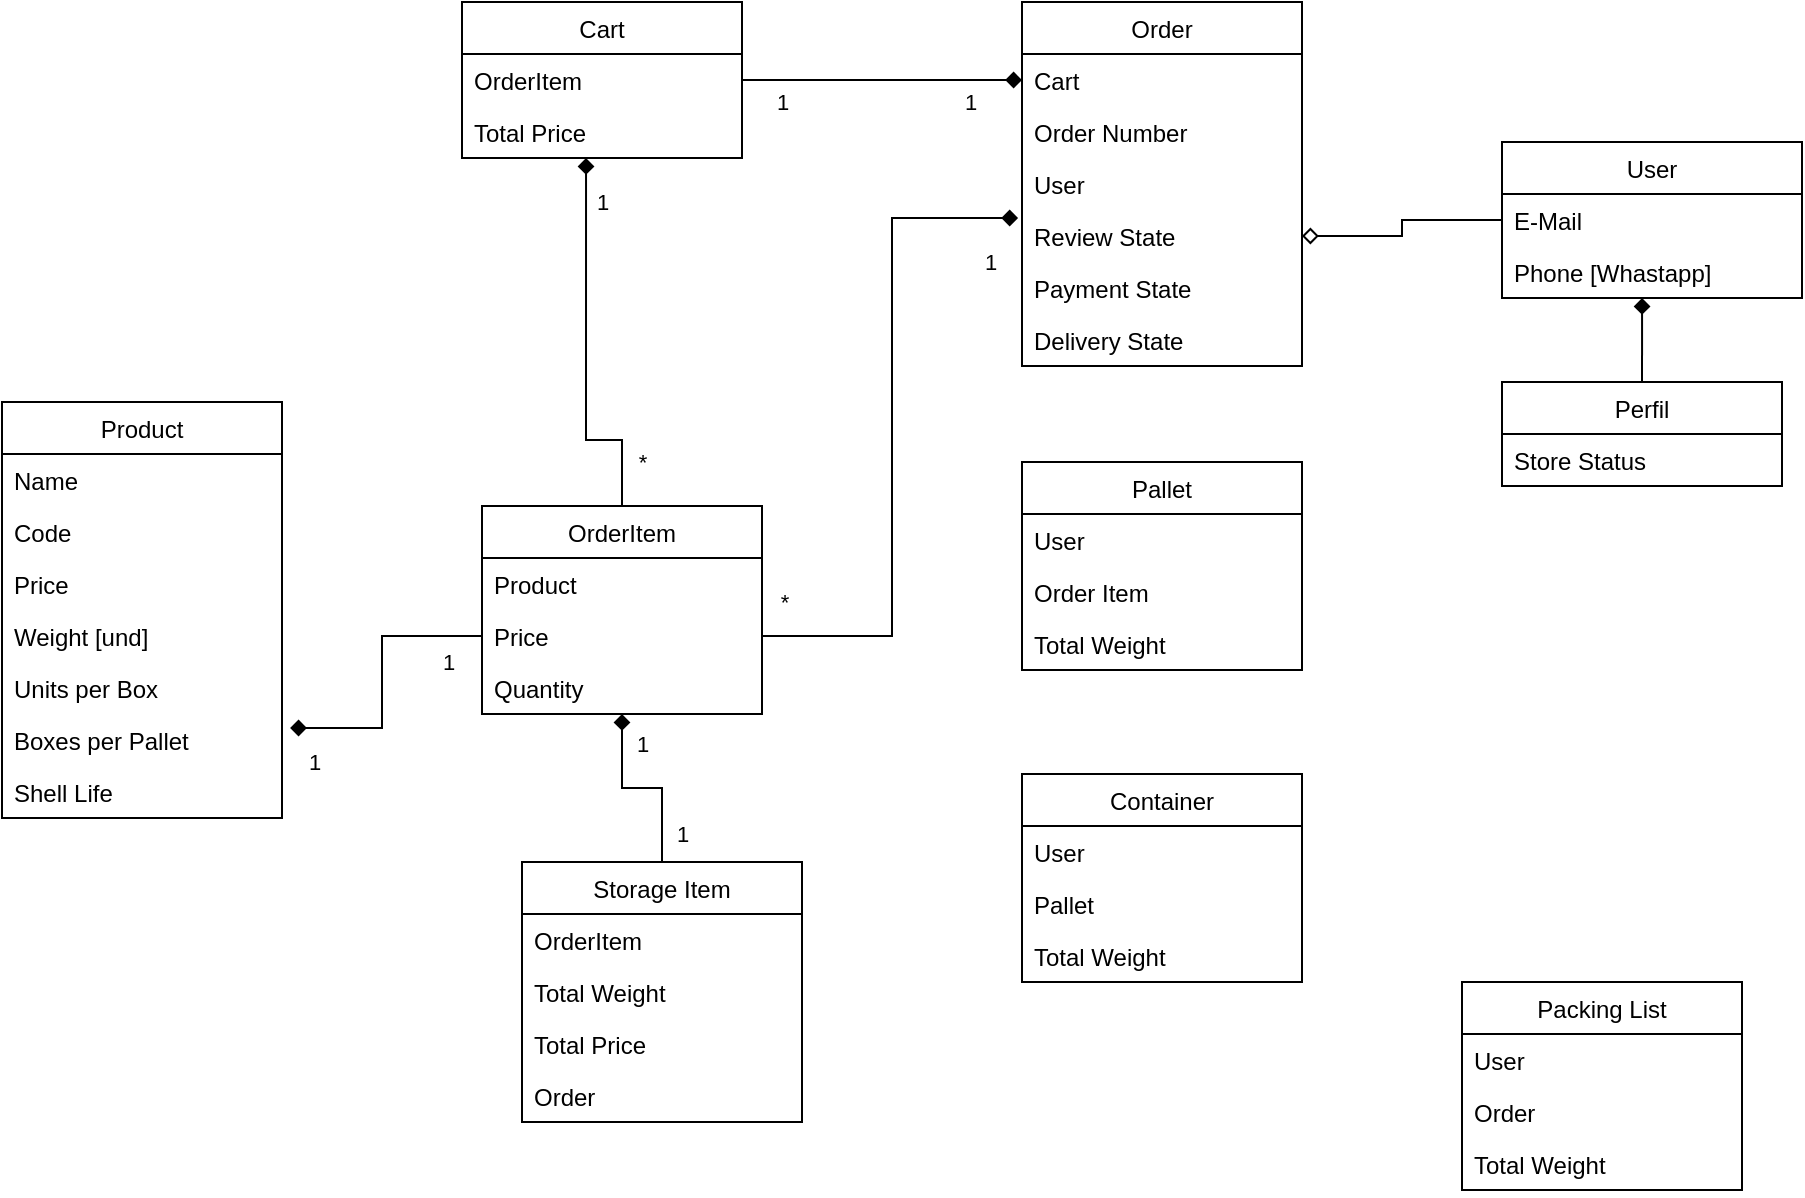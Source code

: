 <mxfile version="15.6.8" type="github">
  <diagram id="cdeWegI2rHCqs-vMcGuI" name="Page-1">
    <mxGraphModel dx="1196" dy="660" grid="1" gridSize="10" guides="1" tooltips="1" connect="1" arrows="1" fold="1" page="1" pageScale="1" pageWidth="850" pageHeight="1100" math="0" shadow="0">
      <root>
        <mxCell id="0" />
        <mxCell id="1" parent="0" />
        <mxCell id="ufk87gchy8EaRJGP1gYz-62" value="Product" style="swimlane;fontStyle=0;childLayout=stackLayout;horizontal=1;startSize=26;fillColor=none;horizontalStack=0;resizeParent=1;resizeParentMax=0;resizeLast=0;collapsible=1;marginBottom=0;" parent="1" vertex="1">
          <mxGeometry x="-70" y="210" width="140" height="208" as="geometry" />
        </mxCell>
        <mxCell id="ufk87gchy8EaRJGP1gYz-67" value="Name" style="text;strokeColor=none;fillColor=none;align=left;verticalAlign=top;spacingLeft=4;spacingRight=4;overflow=hidden;rotatable=0;points=[[0,0.5],[1,0.5]];portConstraint=eastwest;" parent="ufk87gchy8EaRJGP1gYz-62" vertex="1">
          <mxGeometry y="26" width="140" height="26" as="geometry" />
        </mxCell>
        <mxCell id="ufk87gchy8EaRJGP1gYz-63" value="Code" style="text;strokeColor=none;fillColor=none;align=left;verticalAlign=top;spacingLeft=4;spacingRight=4;overflow=hidden;rotatable=0;points=[[0,0.5],[1,0.5]];portConstraint=eastwest;" parent="ufk87gchy8EaRJGP1gYz-62" vertex="1">
          <mxGeometry y="52" width="140" height="26" as="geometry" />
        </mxCell>
        <mxCell id="ufk87gchy8EaRJGP1gYz-68" value="Price" style="text;strokeColor=none;fillColor=none;align=left;verticalAlign=top;spacingLeft=4;spacingRight=4;overflow=hidden;rotatable=0;points=[[0,0.5],[1,0.5]];portConstraint=eastwest;" parent="ufk87gchy8EaRJGP1gYz-62" vertex="1">
          <mxGeometry y="78" width="140" height="26" as="geometry" />
        </mxCell>
        <mxCell id="ufk87gchy8EaRJGP1gYz-64" value="Weight [und]" style="text;strokeColor=none;fillColor=none;align=left;verticalAlign=top;spacingLeft=4;spacingRight=4;overflow=hidden;rotatable=0;points=[[0,0.5],[1,0.5]];portConstraint=eastwest;" parent="ufk87gchy8EaRJGP1gYz-62" vertex="1">
          <mxGeometry y="104" width="140" height="26" as="geometry" />
        </mxCell>
        <object label="Units per Box&#xa;" placeholders="1" adafds="Price&#xa;" id="ufk87gchy8EaRJGP1gYz-65">
          <mxCell style="text;strokeColor=none;fillColor=none;align=left;verticalAlign=top;spacingLeft=4;spacingRight=4;overflow=hidden;rotatable=0;points=[[0,0.5],[1,0.5]];portConstraint=eastwest;" parent="ufk87gchy8EaRJGP1gYz-62" vertex="1">
            <mxGeometry y="130" width="140" height="26" as="geometry" />
          </mxCell>
        </object>
        <mxCell id="ufk87gchy8EaRJGP1gYz-72" value="Boxes per Pallet" style="text;strokeColor=none;fillColor=none;align=left;verticalAlign=top;spacingLeft=4;spacingRight=4;overflow=hidden;rotatable=0;points=[[0,0.5],[1,0.5]];portConstraint=eastwest;" parent="ufk87gchy8EaRJGP1gYz-62" vertex="1">
          <mxGeometry y="156" width="140" height="26" as="geometry" />
        </mxCell>
        <mxCell id="ufk87gchy8EaRJGP1gYz-71" value="Shell Life" style="text;strokeColor=none;fillColor=none;align=left;verticalAlign=top;spacingLeft=4;spacingRight=4;overflow=hidden;rotatable=0;points=[[0,0.5],[1,0.5]];portConstraint=eastwest;" parent="ufk87gchy8EaRJGP1gYz-62" vertex="1">
          <mxGeometry y="182" width="140" height="26" as="geometry" />
        </mxCell>
        <mxCell id="3pQK_MFG4ia8OerURwKQ-3" style="edgeStyle=orthogonalEdgeStyle;rounded=0;orthogonalLoop=1;jettySize=auto;html=1;exitX=1;exitY=0.5;exitDx=0;exitDy=0;endArrow=diamond;endFill=1;" edge="1" parent="1" source="ufk87gchy8EaRJGP1gYz-73" target="ufk87gchy8EaRJGP1gYz-106">
          <mxGeometry relative="1" as="geometry" />
        </mxCell>
        <mxCell id="3pQK_MFG4ia8OerURwKQ-13" value="1" style="edgeLabel;html=1;align=center;verticalAlign=middle;resizable=0;points=[];" vertex="1" connectable="0" parent="3pQK_MFG4ia8OerURwKQ-3">
          <mxGeometry x="0.627" y="-4" relative="1" as="geometry">
            <mxPoint y="7" as="offset" />
          </mxGeometry>
        </mxCell>
        <mxCell id="3pQK_MFG4ia8OerURwKQ-14" value="1" style="edgeLabel;html=1;align=center;verticalAlign=middle;resizable=0;points=[];" vertex="1" connectable="0" parent="3pQK_MFG4ia8OerURwKQ-3">
          <mxGeometry x="-0.773" y="-3" relative="1" as="geometry">
            <mxPoint x="4" y="8" as="offset" />
          </mxGeometry>
        </mxCell>
        <mxCell id="ufk87gchy8EaRJGP1gYz-73" value="Cart" style="swimlane;fontStyle=0;childLayout=stackLayout;horizontal=1;startSize=26;fillColor=none;horizontalStack=0;resizeParent=1;resizeParentMax=0;resizeLast=0;collapsible=1;marginBottom=0;" parent="1" vertex="1">
          <mxGeometry x="160" y="10" width="140" height="78" as="geometry" />
        </mxCell>
        <mxCell id="ufk87gchy8EaRJGP1gYz-74" value="OrderItem" style="text;strokeColor=none;fillColor=none;align=left;verticalAlign=top;spacingLeft=4;spacingRight=4;overflow=hidden;rotatable=0;points=[[0,0.5],[1,0.5]];portConstraint=eastwest;" parent="ufk87gchy8EaRJGP1gYz-73" vertex="1">
          <mxGeometry y="26" width="140" height="26" as="geometry" />
        </mxCell>
        <mxCell id="ufk87gchy8EaRJGP1gYz-76" value="Total Price" style="text;strokeColor=none;fillColor=none;align=left;verticalAlign=top;spacingLeft=4;spacingRight=4;overflow=hidden;rotatable=0;points=[[0,0.5],[1,0.5]];portConstraint=eastwest;" parent="ufk87gchy8EaRJGP1gYz-73" vertex="1">
          <mxGeometry y="52" width="140" height="26" as="geometry" />
        </mxCell>
        <mxCell id="YTnr2HPFLdlH_D2PQjZW-26" style="edgeStyle=orthogonalEdgeStyle;rounded=0;orthogonalLoop=1;jettySize=auto;html=1;entryX=0.5;entryY=0;entryDx=0;entryDy=0;startArrow=diamond;startFill=1;endArrow=none;endFill=0;strokeColor=default;" parent="1" source="ufk87gchy8EaRJGP1gYz-81" target="ufk87gchy8EaRJGP1gYz-129" edge="1">
          <mxGeometry relative="1" as="geometry" />
        </mxCell>
        <mxCell id="YTnr2HPFLdlH_D2PQjZW-28" value="1" style="edgeLabel;html=1;align=center;verticalAlign=middle;resizable=0;points=[];" parent="YTnr2HPFLdlH_D2PQjZW-26" vertex="1" connectable="0">
          <mxGeometry x="-0.782" y="2" relative="1" as="geometry">
            <mxPoint x="8" y="5" as="offset" />
          </mxGeometry>
        </mxCell>
        <mxCell id="YTnr2HPFLdlH_D2PQjZW-29" value="1" style="edgeLabel;html=1;align=center;verticalAlign=middle;resizable=0;points=[];" parent="YTnr2HPFLdlH_D2PQjZW-26" vertex="1" connectable="0">
          <mxGeometry x="0.703" y="1" relative="1" as="geometry">
            <mxPoint x="9" as="offset" />
          </mxGeometry>
        </mxCell>
        <mxCell id="3pQK_MFG4ia8OerURwKQ-6" style="edgeStyle=orthogonalEdgeStyle;rounded=0;orthogonalLoop=1;jettySize=auto;html=1;exitX=0.5;exitY=0;exitDx=0;exitDy=0;entryX=0.443;entryY=1;entryDx=0;entryDy=0;entryPerimeter=0;endArrow=diamond;endFill=1;" edge="1" parent="1" source="ufk87gchy8EaRJGP1gYz-81" target="ufk87gchy8EaRJGP1gYz-76">
          <mxGeometry relative="1" as="geometry">
            <Array as="points">
              <mxPoint x="240" y="229" />
              <mxPoint x="222" y="229" />
            </Array>
          </mxGeometry>
        </mxCell>
        <mxCell id="3pQK_MFG4ia8OerURwKQ-11" value="1" style="edgeLabel;html=1;align=center;verticalAlign=middle;resizable=0;points=[];" vertex="1" connectable="0" parent="3pQK_MFG4ia8OerURwKQ-6">
          <mxGeometry x="0.654" y="-1" relative="1" as="geometry">
            <mxPoint x="7" y="-11" as="offset" />
          </mxGeometry>
        </mxCell>
        <mxCell id="3pQK_MFG4ia8OerURwKQ-12" value="*" style="edgeLabel;html=1;align=center;verticalAlign=middle;resizable=0;points=[];" vertex="1" connectable="0" parent="3pQK_MFG4ia8OerURwKQ-6">
          <mxGeometry x="-0.654" y="-2" relative="1" as="geometry">
            <mxPoint x="10" y="13" as="offset" />
          </mxGeometry>
        </mxCell>
        <mxCell id="ufk87gchy8EaRJGP1gYz-81" value="OrderItem" style="swimlane;fontStyle=0;childLayout=stackLayout;horizontal=1;startSize=26;fillColor=none;horizontalStack=0;resizeParent=1;resizeParentMax=0;resizeLast=0;collapsible=1;marginBottom=0;" parent="1" vertex="1">
          <mxGeometry x="170" y="262" width="140" height="104" as="geometry" />
        </mxCell>
        <mxCell id="ufk87gchy8EaRJGP1gYz-82" value="Product" style="text;strokeColor=none;fillColor=none;align=left;verticalAlign=top;spacingLeft=4;spacingRight=4;overflow=hidden;rotatable=0;points=[[0,0.5],[1,0.5]];portConstraint=eastwest;" parent="ufk87gchy8EaRJGP1gYz-81" vertex="1">
          <mxGeometry y="26" width="140" height="26" as="geometry" />
        </mxCell>
        <mxCell id="ufk87gchy8EaRJGP1gYz-83" value="Price" style="text;strokeColor=none;fillColor=none;align=left;verticalAlign=top;spacingLeft=4;spacingRight=4;overflow=hidden;rotatable=0;points=[[0,0.5],[1,0.5]];portConstraint=eastwest;" parent="ufk87gchy8EaRJGP1gYz-81" vertex="1">
          <mxGeometry y="52" width="140" height="26" as="geometry" />
        </mxCell>
        <mxCell id="ufk87gchy8EaRJGP1gYz-84" value="Quantity" style="text;strokeColor=none;fillColor=none;align=left;verticalAlign=top;spacingLeft=4;spacingRight=4;overflow=hidden;rotatable=0;points=[[0,0.5],[1,0.5]];portConstraint=eastwest;" parent="ufk87gchy8EaRJGP1gYz-81" vertex="1">
          <mxGeometry y="78" width="140" height="26" as="geometry" />
        </mxCell>
        <mxCell id="ufk87gchy8EaRJGP1gYz-89" value="User" style="swimlane;fontStyle=0;childLayout=stackLayout;horizontal=1;startSize=26;fillColor=none;horizontalStack=0;resizeParent=1;resizeParentMax=0;resizeLast=0;collapsible=1;marginBottom=0;" parent="1" vertex="1">
          <mxGeometry x="680" y="80" width="150" height="78" as="geometry" />
        </mxCell>
        <mxCell id="ufk87gchy8EaRJGP1gYz-90" value="E-Mail" style="text;strokeColor=none;fillColor=none;align=left;verticalAlign=top;spacingLeft=4;spacingRight=4;overflow=hidden;rotatable=0;points=[[0,0.5],[1,0.5]];portConstraint=eastwest;" parent="ufk87gchy8EaRJGP1gYz-89" vertex="1">
          <mxGeometry y="26" width="150" height="26" as="geometry" />
        </mxCell>
        <mxCell id="ufk87gchy8EaRJGP1gYz-96" value="Phone [Whastapp]" style="text;strokeColor=none;fillColor=none;align=left;verticalAlign=top;spacingLeft=4;spacingRight=4;overflow=hidden;rotatable=0;points=[[0,0.5],[1,0.5]];portConstraint=eastwest;" parent="ufk87gchy8EaRJGP1gYz-89" vertex="1">
          <mxGeometry y="52" width="150" height="26" as="geometry" />
        </mxCell>
        <mxCell id="ufk87gchy8EaRJGP1gYz-97" value="Perfil" style="swimlane;fontStyle=0;childLayout=stackLayout;horizontal=1;startSize=26;fillColor=none;horizontalStack=0;resizeParent=1;resizeParentMax=0;resizeLast=0;collapsible=1;marginBottom=0;" parent="1" vertex="1">
          <mxGeometry x="680" y="200" width="140" height="52" as="geometry" />
        </mxCell>
        <mxCell id="ufk87gchy8EaRJGP1gYz-104" value="Store Status" style="text;strokeColor=none;fillColor=none;align=left;verticalAlign=top;spacingLeft=4;spacingRight=4;overflow=hidden;rotatable=0;points=[[0,0.5],[1,0.5]];portConstraint=eastwest;" parent="ufk87gchy8EaRJGP1gYz-97" vertex="1">
          <mxGeometry y="26" width="140" height="26" as="geometry" />
        </mxCell>
        <mxCell id="ufk87gchy8EaRJGP1gYz-105" value="Order" style="swimlane;fontStyle=0;childLayout=stackLayout;horizontal=1;startSize=26;fillColor=none;horizontalStack=0;resizeParent=1;resizeParentMax=0;resizeLast=0;collapsible=1;marginBottom=0;" parent="1" vertex="1">
          <mxGeometry x="440" y="10" width="140" height="182" as="geometry" />
        </mxCell>
        <mxCell id="ufk87gchy8EaRJGP1gYz-106" value="Cart&#xa;" style="text;strokeColor=none;fillColor=none;align=left;verticalAlign=top;spacingLeft=4;spacingRight=4;overflow=hidden;rotatable=0;points=[[0,0.5],[1,0.5]];portConstraint=eastwest;" parent="ufk87gchy8EaRJGP1gYz-105" vertex="1">
          <mxGeometry y="26" width="140" height="26" as="geometry" />
        </mxCell>
        <mxCell id="ufk87gchy8EaRJGP1gYz-107" value="Order Number" style="text;strokeColor=none;fillColor=none;align=left;verticalAlign=top;spacingLeft=4;spacingRight=4;overflow=hidden;rotatable=0;points=[[0,0.5],[1,0.5]];portConstraint=eastwest;" parent="ufk87gchy8EaRJGP1gYz-105" vertex="1">
          <mxGeometry y="52" width="140" height="26" as="geometry" />
        </mxCell>
        <mxCell id="ufk87gchy8EaRJGP1gYz-108" value="User" style="text;strokeColor=none;fillColor=none;align=left;verticalAlign=top;spacingLeft=4;spacingRight=4;overflow=hidden;rotatable=0;points=[[0,0.5],[1,0.5]];portConstraint=eastwest;" parent="ufk87gchy8EaRJGP1gYz-105" vertex="1">
          <mxGeometry y="78" width="140" height="26" as="geometry" />
        </mxCell>
        <mxCell id="ufk87gchy8EaRJGP1gYz-109" value="Review State" style="text;strokeColor=none;fillColor=none;align=left;verticalAlign=top;spacingLeft=4;spacingRight=4;overflow=hidden;rotatable=0;points=[[0,0.5],[1,0.5]];portConstraint=eastwest;" parent="ufk87gchy8EaRJGP1gYz-105" vertex="1">
          <mxGeometry y="104" width="140" height="26" as="geometry" />
        </mxCell>
        <object label="Payment State" placeholders="1" adafds="Price&#xa;" id="ufk87gchy8EaRJGP1gYz-110">
          <mxCell style="text;strokeColor=none;fillColor=none;align=left;verticalAlign=top;spacingLeft=4;spacingRight=4;overflow=hidden;rotatable=0;points=[[0,0.5],[1,0.5]];portConstraint=eastwest;" parent="ufk87gchy8EaRJGP1gYz-105" vertex="1">
            <mxGeometry y="130" width="140" height="26" as="geometry" />
          </mxCell>
        </object>
        <mxCell id="ufk87gchy8EaRJGP1gYz-111" value="Delivery State" style="text;strokeColor=none;fillColor=none;align=left;verticalAlign=top;spacingLeft=4;spacingRight=4;overflow=hidden;rotatable=0;points=[[0,0.5],[1,0.5]];portConstraint=eastwest;" parent="ufk87gchy8EaRJGP1gYz-105" vertex="1">
          <mxGeometry y="156" width="140" height="26" as="geometry" />
        </mxCell>
        <mxCell id="ufk87gchy8EaRJGP1gYz-119" value="" style="endArrow=diamond;startArrow=none;endFill=1;startFill=0;html=1;rounded=0;exitX=0.5;exitY=0;exitDx=0;exitDy=0;entryX=0.467;entryY=1;entryDx=0;entryDy=0;entryPerimeter=0;" parent="1" source="ufk87gchy8EaRJGP1gYz-97" target="ufk87gchy8EaRJGP1gYz-96" edge="1">
          <mxGeometry width="160" relative="1" as="geometry">
            <mxPoint x="715" y="410" as="sourcePoint" />
            <mxPoint x="790" y="250" as="targetPoint" />
          </mxGeometry>
        </mxCell>
        <mxCell id="ufk87gchy8EaRJGP1gYz-121" value="Packing List" style="swimlane;fontStyle=0;childLayout=stackLayout;horizontal=1;startSize=26;fillColor=none;horizontalStack=0;resizeParent=1;resizeParentMax=0;resizeLast=0;collapsible=1;marginBottom=0;" parent="1" vertex="1">
          <mxGeometry x="660" y="500" width="140" height="104" as="geometry" />
        </mxCell>
        <mxCell id="ufk87gchy8EaRJGP1gYz-123" value="User" style="text;strokeColor=none;fillColor=none;align=left;verticalAlign=top;spacingLeft=4;spacingRight=4;overflow=hidden;rotatable=0;points=[[0,0.5],[1,0.5]];portConstraint=eastwest;" parent="ufk87gchy8EaRJGP1gYz-121" vertex="1">
          <mxGeometry y="26" width="140" height="26" as="geometry" />
        </mxCell>
        <mxCell id="ufk87gchy8EaRJGP1gYz-128" value="Order" style="text;strokeColor=none;fillColor=none;align=left;verticalAlign=top;spacingLeft=4;spacingRight=4;overflow=hidden;rotatable=0;points=[[0,0.5],[1,0.5]];portConstraint=eastwest;" parent="ufk87gchy8EaRJGP1gYz-121" vertex="1">
          <mxGeometry y="52" width="140" height="26" as="geometry" />
        </mxCell>
        <mxCell id="ufk87gchy8EaRJGP1gYz-125" value="Total Weight" style="text;strokeColor=none;fillColor=none;align=left;verticalAlign=top;spacingLeft=4;spacingRight=4;overflow=hidden;rotatable=0;points=[[0,0.5],[1,0.5]];portConstraint=eastwest;" parent="ufk87gchy8EaRJGP1gYz-121" vertex="1">
          <mxGeometry y="78" width="140" height="26" as="geometry" />
        </mxCell>
        <mxCell id="ufk87gchy8EaRJGP1gYz-129" value="Storage Item" style="swimlane;fontStyle=0;childLayout=stackLayout;horizontal=1;startSize=26;fillColor=none;horizontalStack=0;resizeParent=1;resizeParentMax=0;resizeLast=0;collapsible=1;marginBottom=0;" parent="1" vertex="1">
          <mxGeometry x="190" y="440" width="140" height="130" as="geometry" />
        </mxCell>
        <mxCell id="ufk87gchy8EaRJGP1gYz-130" value="OrderItem" style="text;strokeColor=none;fillColor=none;align=left;verticalAlign=top;spacingLeft=4;spacingRight=4;overflow=hidden;rotatable=0;points=[[0,0.5],[1,0.5]];portConstraint=eastwest;" parent="ufk87gchy8EaRJGP1gYz-129" vertex="1">
          <mxGeometry y="26" width="140" height="26" as="geometry" />
        </mxCell>
        <mxCell id="ufk87gchy8EaRJGP1gYz-133" value="Total Weight" style="text;strokeColor=none;fillColor=none;align=left;verticalAlign=top;spacingLeft=4;spacingRight=4;overflow=hidden;rotatable=0;points=[[0,0.5],[1,0.5]];portConstraint=eastwest;" parent="ufk87gchy8EaRJGP1gYz-129" vertex="1">
          <mxGeometry y="52" width="140" height="26" as="geometry" />
        </mxCell>
        <mxCell id="ufk87gchy8EaRJGP1gYz-134" value="Total Price" style="text;strokeColor=none;fillColor=none;align=left;verticalAlign=top;spacingLeft=4;spacingRight=4;overflow=hidden;rotatable=0;points=[[0,0.5],[1,0.5]];portConstraint=eastwest;" parent="ufk87gchy8EaRJGP1gYz-129" vertex="1">
          <mxGeometry y="78" width="140" height="26" as="geometry" />
        </mxCell>
        <mxCell id="ufk87gchy8EaRJGP1gYz-131" value="Order" style="text;strokeColor=none;fillColor=none;align=left;verticalAlign=top;spacingLeft=4;spacingRight=4;overflow=hidden;rotatable=0;points=[[0,0.5],[1,0.5]];portConstraint=eastwest;" parent="ufk87gchy8EaRJGP1gYz-129" vertex="1">
          <mxGeometry y="104" width="140" height="26" as="geometry" />
        </mxCell>
        <mxCell id="YTnr2HPFLdlH_D2PQjZW-34" value="Container" style="swimlane;fontStyle=0;childLayout=stackLayout;horizontal=1;startSize=26;fillColor=none;horizontalStack=0;resizeParent=1;resizeParentMax=0;resizeLast=0;collapsible=1;marginBottom=0;" parent="1" vertex="1">
          <mxGeometry x="440" y="396" width="140" height="104" as="geometry" />
        </mxCell>
        <mxCell id="YTnr2HPFLdlH_D2PQjZW-35" value="User" style="text;strokeColor=none;fillColor=none;align=left;verticalAlign=top;spacingLeft=4;spacingRight=4;overflow=hidden;rotatable=0;points=[[0,0.5],[1,0.5]];portConstraint=eastwest;" parent="YTnr2HPFLdlH_D2PQjZW-34" vertex="1">
          <mxGeometry y="26" width="140" height="26" as="geometry" />
        </mxCell>
        <mxCell id="YTnr2HPFLdlH_D2PQjZW-36" value="Pallet" style="text;strokeColor=none;fillColor=none;align=left;verticalAlign=top;spacingLeft=4;spacingRight=4;overflow=hidden;rotatable=0;points=[[0,0.5],[1,0.5]];portConstraint=eastwest;" parent="YTnr2HPFLdlH_D2PQjZW-34" vertex="1">
          <mxGeometry y="52" width="140" height="26" as="geometry" />
        </mxCell>
        <mxCell id="YTnr2HPFLdlH_D2PQjZW-37" value="Total Weight" style="text;strokeColor=none;fillColor=none;align=left;verticalAlign=top;spacingLeft=4;spacingRight=4;overflow=hidden;rotatable=0;points=[[0,0.5],[1,0.5]];portConstraint=eastwest;" parent="YTnr2HPFLdlH_D2PQjZW-34" vertex="1">
          <mxGeometry y="78" width="140" height="26" as="geometry" />
        </mxCell>
        <mxCell id="YTnr2HPFLdlH_D2PQjZW-38" value="Pallet" style="swimlane;fontStyle=0;childLayout=stackLayout;horizontal=1;startSize=26;fillColor=none;horizontalStack=0;resizeParent=1;resizeParentMax=0;resizeLast=0;collapsible=1;marginBottom=0;" parent="1" vertex="1">
          <mxGeometry x="440" y="240" width="140" height="104" as="geometry" />
        </mxCell>
        <mxCell id="YTnr2HPFLdlH_D2PQjZW-39" value="User" style="text;strokeColor=none;fillColor=none;align=left;verticalAlign=top;spacingLeft=4;spacingRight=4;overflow=hidden;rotatable=0;points=[[0,0.5],[1,0.5]];portConstraint=eastwest;" parent="YTnr2HPFLdlH_D2PQjZW-38" vertex="1">
          <mxGeometry y="26" width="140" height="26" as="geometry" />
        </mxCell>
        <mxCell id="YTnr2HPFLdlH_D2PQjZW-40" value="Order Item" style="text;strokeColor=none;fillColor=none;align=left;verticalAlign=top;spacingLeft=4;spacingRight=4;overflow=hidden;rotatable=0;points=[[0,0.5],[1,0.5]];portConstraint=eastwest;" parent="YTnr2HPFLdlH_D2PQjZW-38" vertex="1">
          <mxGeometry y="52" width="140" height="26" as="geometry" />
        </mxCell>
        <mxCell id="YTnr2HPFLdlH_D2PQjZW-41" value="Total Weight" style="text;strokeColor=none;fillColor=none;align=left;verticalAlign=top;spacingLeft=4;spacingRight=4;overflow=hidden;rotatable=0;points=[[0,0.5],[1,0.5]];portConstraint=eastwest;" parent="YTnr2HPFLdlH_D2PQjZW-38" vertex="1">
          <mxGeometry y="78" width="140" height="26" as="geometry" />
        </mxCell>
        <mxCell id="3pQK_MFG4ia8OerURwKQ-1" style="edgeStyle=orthogonalEdgeStyle;rounded=0;orthogonalLoop=1;jettySize=auto;html=1;exitX=0;exitY=0.5;exitDx=0;exitDy=0;entryX=1;entryY=0.5;entryDx=0;entryDy=0;endArrow=diamond;endFill=0;" edge="1" parent="1" source="ufk87gchy8EaRJGP1gYz-90" target="ufk87gchy8EaRJGP1gYz-109">
          <mxGeometry relative="1" as="geometry" />
        </mxCell>
        <mxCell id="3pQK_MFG4ia8OerURwKQ-7" style="edgeStyle=orthogonalEdgeStyle;rounded=0;orthogonalLoop=1;jettySize=auto;html=1;exitX=0;exitY=0.5;exitDx=0;exitDy=0;entryX=1.029;entryY=0.269;entryDx=0;entryDy=0;entryPerimeter=0;endArrow=diamond;endFill=1;" edge="1" parent="1" source="ufk87gchy8EaRJGP1gYz-83" target="ufk87gchy8EaRJGP1gYz-72">
          <mxGeometry relative="1" as="geometry" />
        </mxCell>
        <mxCell id="3pQK_MFG4ia8OerURwKQ-9" value="1" style="edgeLabel;html=1;align=center;verticalAlign=middle;resizable=0;points=[];" vertex="1" connectable="0" parent="3pQK_MFG4ia8OerURwKQ-7">
          <mxGeometry x="0.829" y="1" relative="1" as="geometry">
            <mxPoint y="16" as="offset" />
          </mxGeometry>
        </mxCell>
        <mxCell id="3pQK_MFG4ia8OerURwKQ-10" value="&lt;div&gt;1&lt;/div&gt;" style="edgeLabel;html=1;align=center;verticalAlign=middle;resizable=0;points=[];" vertex="1" connectable="0" parent="3pQK_MFG4ia8OerURwKQ-7">
          <mxGeometry x="-0.873" y="3" relative="1" as="geometry">
            <mxPoint x="-8" y="10" as="offset" />
          </mxGeometry>
        </mxCell>
        <mxCell id="3pQK_MFG4ia8OerURwKQ-8" style="edgeStyle=orthogonalEdgeStyle;rounded=0;orthogonalLoop=1;jettySize=auto;html=1;exitX=1;exitY=0.5;exitDx=0;exitDy=0;entryX=-0.014;entryY=0.154;entryDx=0;entryDy=0;entryPerimeter=0;endArrow=diamond;endFill=1;" edge="1" parent="1" source="ufk87gchy8EaRJGP1gYz-83" target="ufk87gchy8EaRJGP1gYz-109">
          <mxGeometry relative="1" as="geometry" />
        </mxCell>
        <mxCell id="3pQK_MFG4ia8OerURwKQ-16" value="1" style="edgeLabel;html=1;align=center;verticalAlign=middle;resizable=0;points=[];" vertex="1" connectable="0" parent="3pQK_MFG4ia8OerURwKQ-8">
          <mxGeometry x="0.902" y="1" relative="1" as="geometry">
            <mxPoint x="2" y="23" as="offset" />
          </mxGeometry>
        </mxCell>
        <mxCell id="3pQK_MFG4ia8OerURwKQ-17" value="*" style="edgeLabel;html=1;align=center;verticalAlign=middle;resizable=0;points=[];" vertex="1" connectable="0" parent="3pQK_MFG4ia8OerURwKQ-8">
          <mxGeometry x="-0.922" relative="1" as="geometry">
            <mxPoint x="-2" y="-17" as="offset" />
          </mxGeometry>
        </mxCell>
      </root>
    </mxGraphModel>
  </diagram>
</mxfile>
